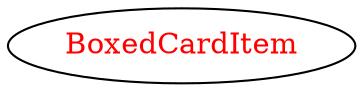 digraph dependencyGraph {
 concentrate=true;
 ranksep="2.0";
 rankdir="LR"; 
 splines="ortho";
"BoxedCardItem" [fontcolor="red"];
}